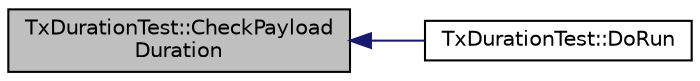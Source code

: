 digraph "TxDurationTest::CheckPayloadDuration"
{
  edge [fontname="Helvetica",fontsize="10",labelfontname="Helvetica",labelfontsize="10"];
  node [fontname="Helvetica",fontsize="10",shape=record];
  rankdir="LR";
  Node1 [label="TxDurationTest::CheckPayload\lDuration",height=0.2,width=0.4,color="black", fillcolor="grey75", style="filled", fontcolor="black"];
  Node1 -> Node2 [dir="back",color="midnightblue",fontsize="10",style="solid"];
  Node2 [label="TxDurationTest::DoRun",height=0.2,width=0.4,color="black", fillcolor="white", style="filled",URL="$db/d12/classTxDurationTest.html#a92181289166e9577bebdbdb352169597",tooltip="Implementation to actually run this TestCase. "];
}
